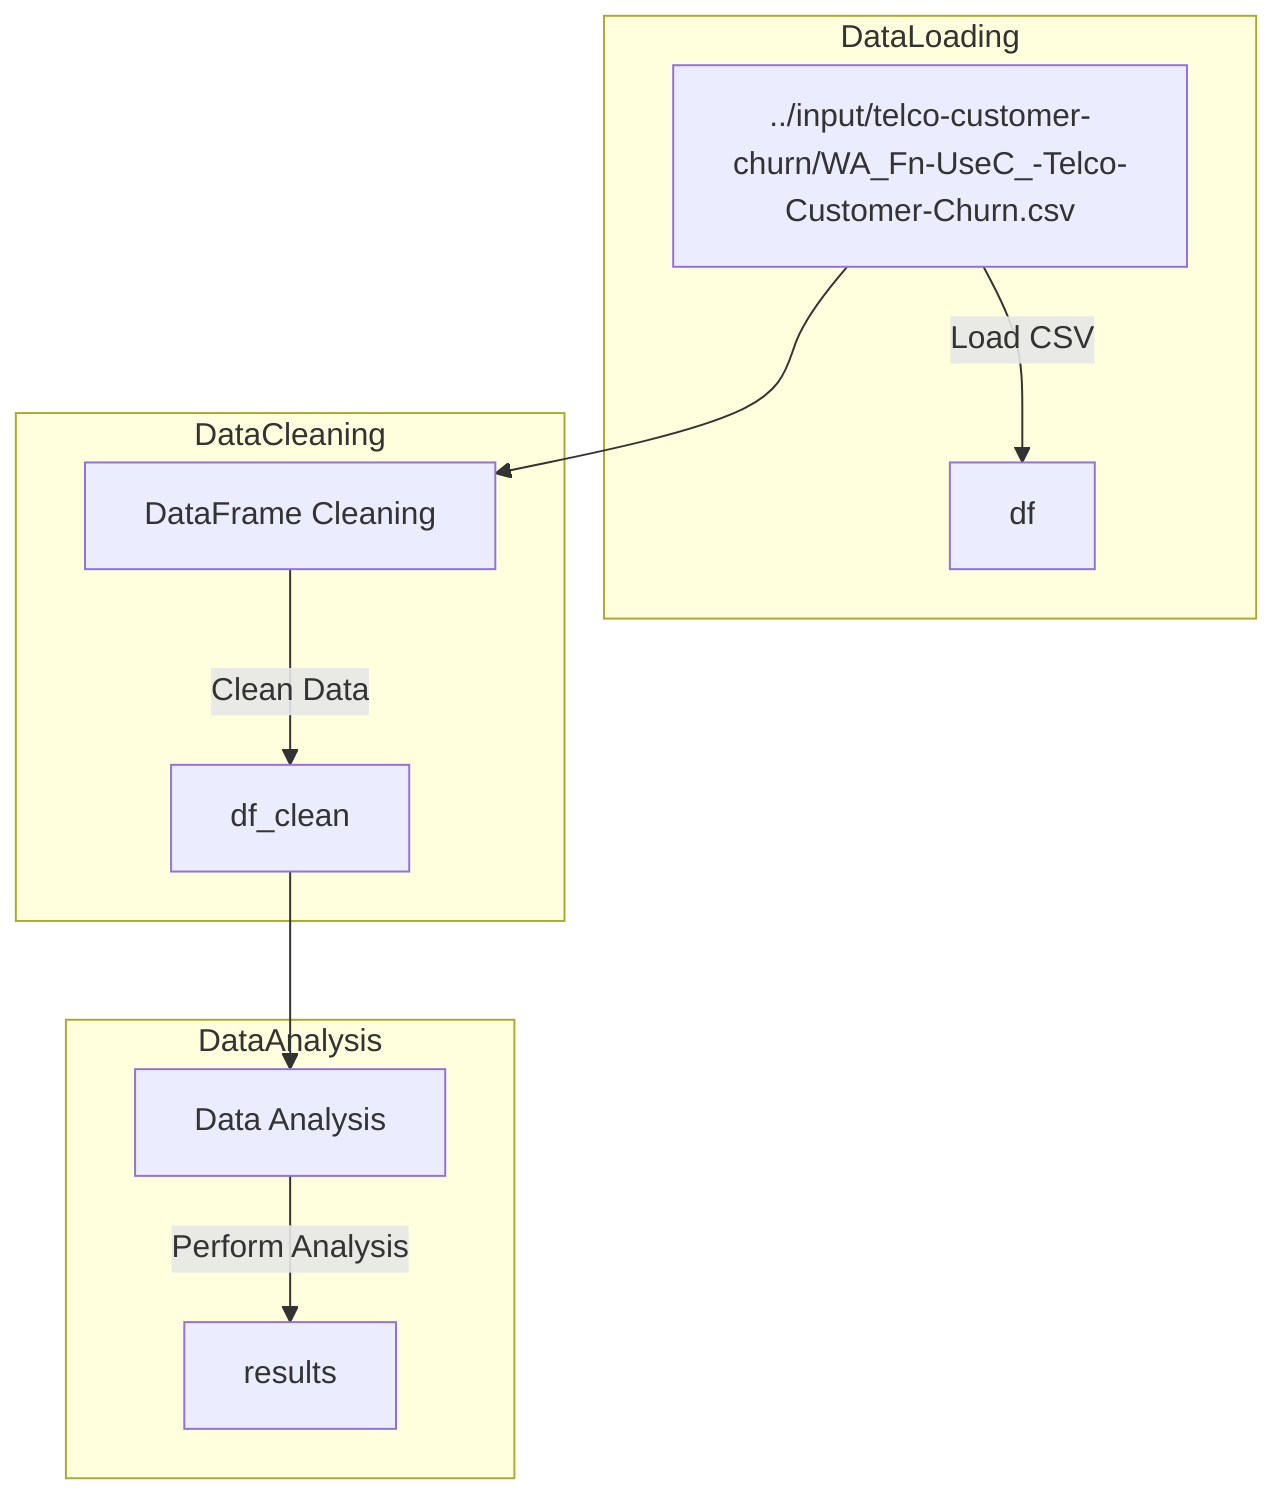 flowchart TD
    subgraph DataLoading
        A["../input/telco-customer-churn/WA_Fn-UseC_-Telco-Customer-Churn.csv"] -->|Load CSV| B[df]
    end
    subgraph DataCleaning
        C["DataFrame Cleaning"] -->|Clean Data| D[df_clean]
    end
    subgraph DataAnalysis
        E["Data Analysis"] -->|Perform Analysis| F[results]
    end
    A --> C
    D --> E